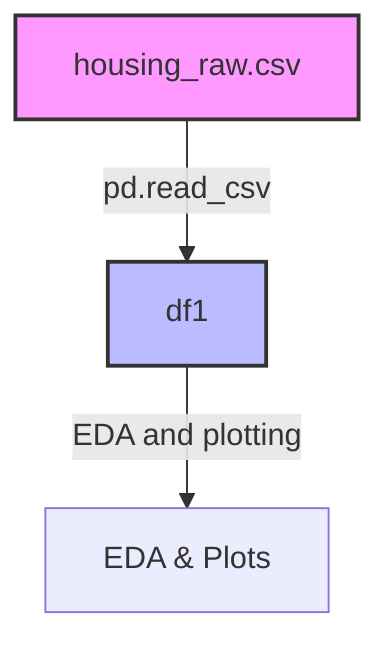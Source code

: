 flowchart TD
    %% Data Sources
    A[housing_raw.csv]:::data_source
    
    %% Data Variables
    B[df1]:::data_variable
    
    %% Data Flow
    A --> |"pd.read_csv"| B
    B --> |"EDA and plotting"| C["EDA & Plots"]
    
    %% Styles
    classDef data_source fill:#f9f,stroke:#333,stroke-width:2px;
    classDef data_variable fill:#bbf,stroke:#333,stroke-width:2px;